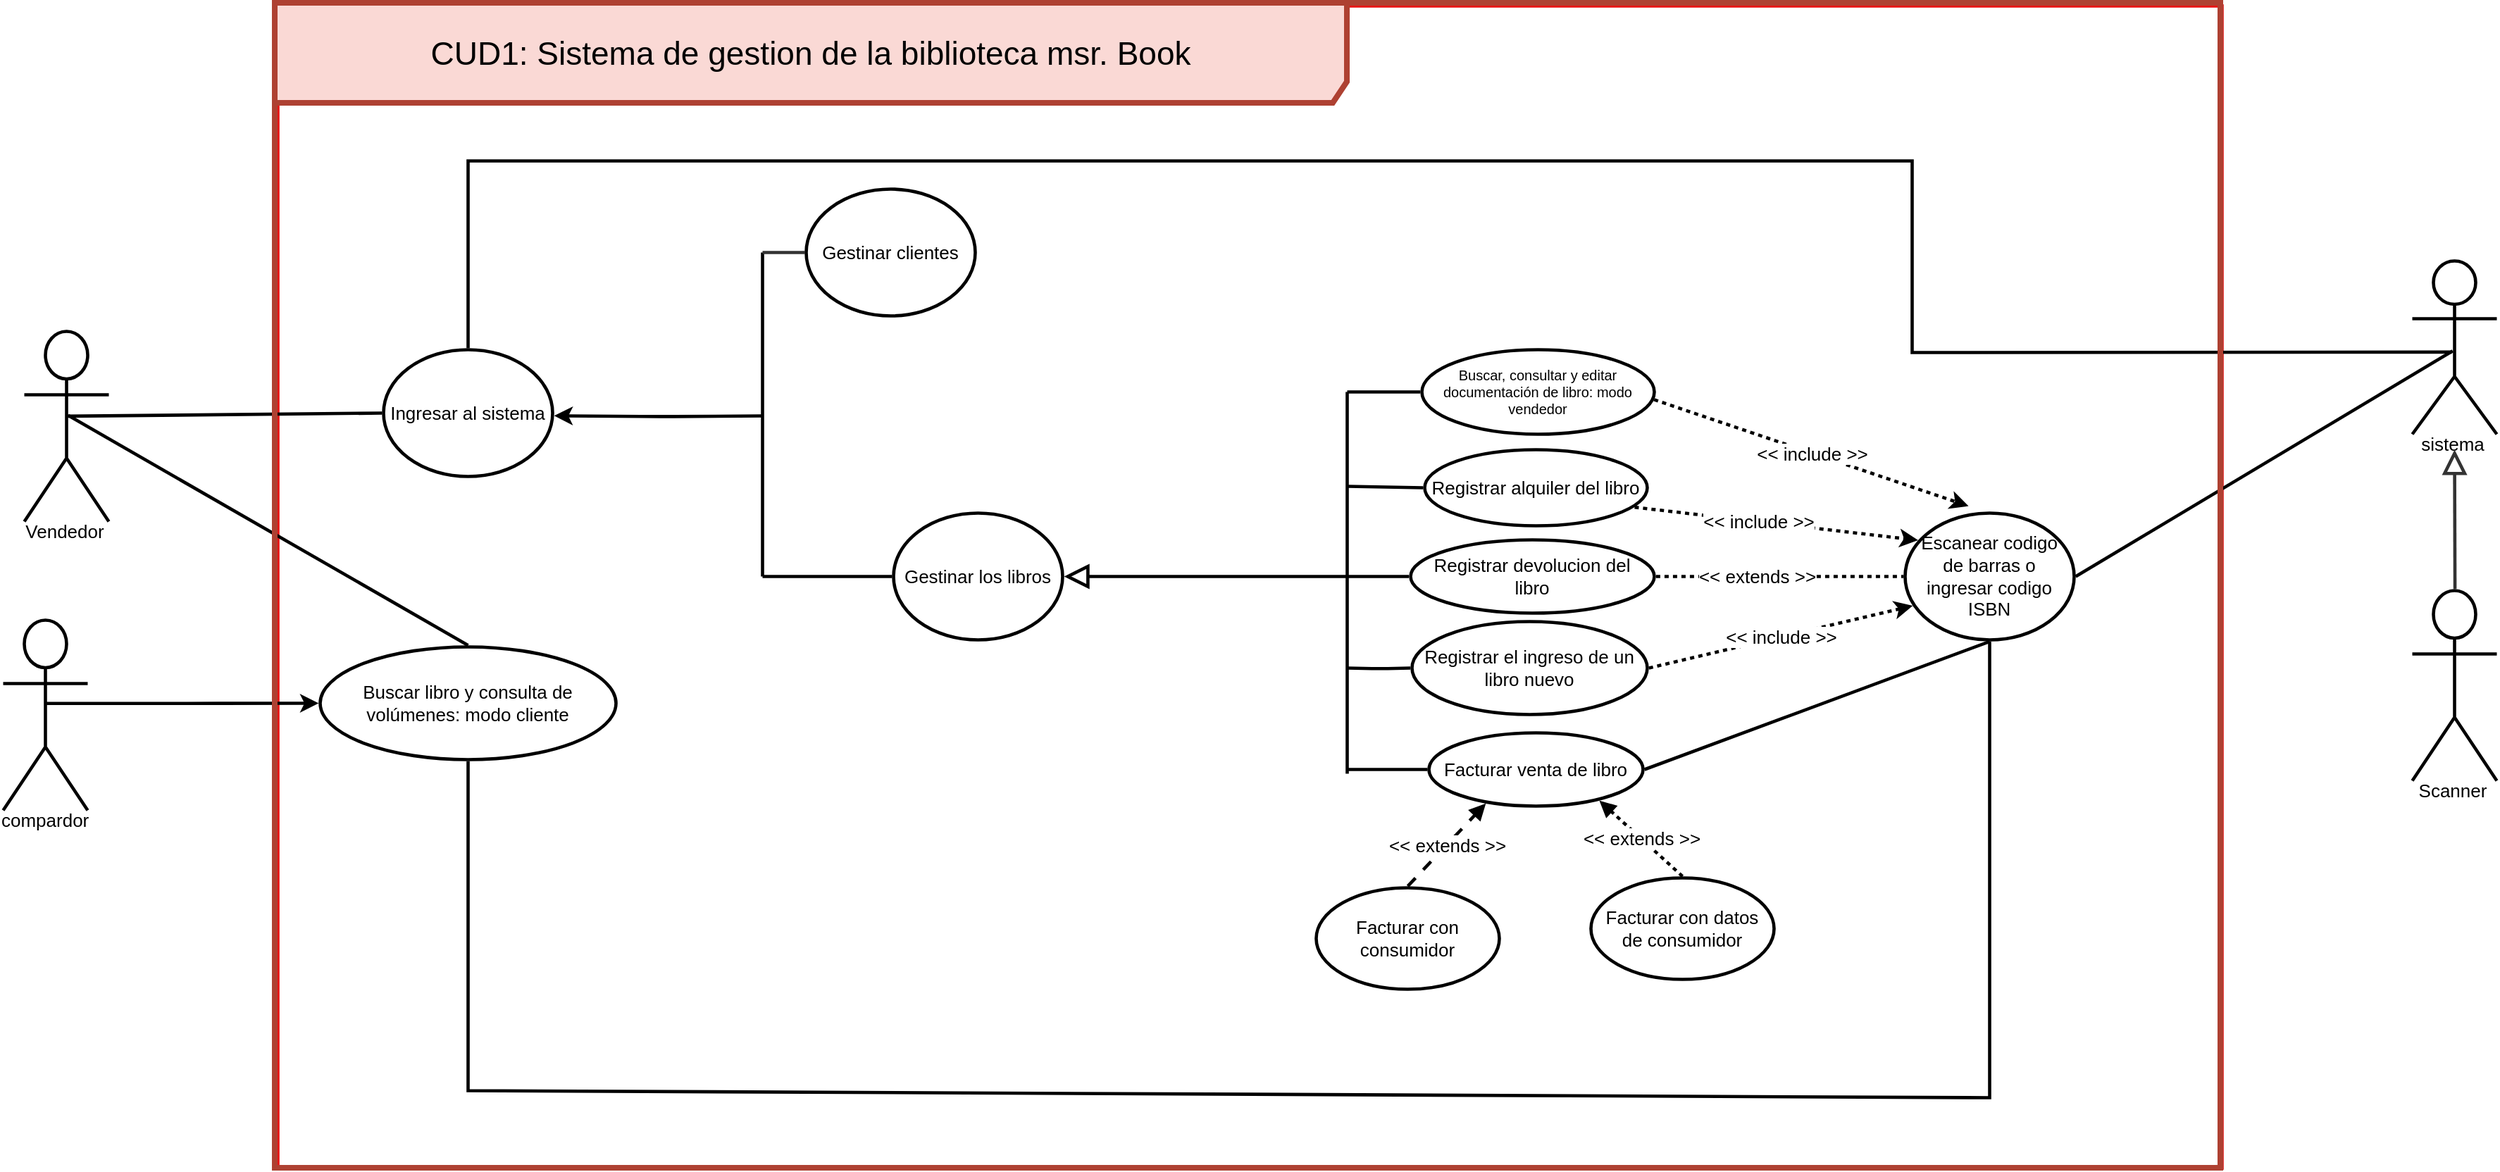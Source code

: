 <mxfile>
    <diagram id="R6-EfkbE609etsdcyDlR" name="Page-1">
        <mxGraphModel dx="1822" dy="1105" grid="0" gridSize="10" guides="1" tooltips="1" connect="1" arrows="1" fold="1" page="1" pageScale="1" pageWidth="850" pageHeight="1100" background="light-dark(#FFFFFF,#FFFFFF)" math="0" shadow="0">
            <root>
                <mxCell id="0"/>
                <mxCell id="1" parent="0"/>
                <mxCell id="2" value="" style="html=1;overflow=block;blockSpacing=1;whiteSpace=wrap;container=1;pointerEvents=0;collapsible=0;recursiveResize=0;fontSize=13;spacing=0;strokeColor=#e81313;strokeOpacity=100;fillOpacity=0;fillColor=#000000;strokeWidth=2.3;lucidId=xVevc2svLX9S;" vertex="1" parent="1">
                    <mxGeometry x="300" y="105" width="1380" height="825" as="geometry"/>
                </mxCell>
                <mxCell id="4" value="Vendedor " style="html=1;overflow=block;blockSpacing=1;shape=umlActor;labelPosition=center;verticalLabelPosition=bottom;verticalAlign=top;whiteSpace=nowrap;fontSize=13;align=center;spacing=0;strokeOpacity=100;fillOpacity=100;fillColor=none;strokeWidth=2.3;lucidId=oIXr3bTWR8yv;strokeColor=light-dark(#000000,#000000);fontColor=light-dark(#000000,#000000);" vertex="1" parent="1">
                    <mxGeometry x="120" y="336" width="60" height="135" as="geometry"/>
                </mxCell>
                <mxCell id="5" value="" style="html=1;jettySize=18;whiteSpace=wrap;fontSize=13;strokeOpacity=100;strokeWidth=2.3;rounded=0;startArrow=none;endArrow=none;exitX=0.513;exitY=0.446;exitPerimeter=0;entryX=-0.009;entryY=0.5;entryPerimeter=0;lucidId=~IXrXFqYzqX-;strokeColor=light-dark(#000000,#000000);labelBackgroundColor=light-dark(#FFFFFF,transparent);fontColor=light-dark(#000000,#000000);" edge="1" parent="1" source="4" target="6">
                    <mxGeometry width="100" height="100" relative="1" as="geometry">
                        <Array as="points"/>
                    </mxGeometry>
                </mxCell>
                <mxCell id="6" value="Ingresar al sistema " style="html=1;overflow=block;blockSpacing=1;whiteSpace=wrap;ellipse;fontSize=13;spacing=3.8;strokeOpacity=100;fillOpacity=100;fillColor=none;strokeWidth=2.3;lucidId=bJXrP_8hjBpG;strokeColor=light-dark(#000000,#000000);fontColor=light-dark(#000000,#000000);" vertex="1" parent="1">
                    <mxGeometry x="375" y="349" width="120" height="90" as="geometry"/>
                </mxCell>
                <mxCell id="7" value="Gestinar los libros " style="html=1;overflow=block;blockSpacing=1;whiteSpace=wrap;ellipse;fontSize=13;spacing=3.8;strokeOpacity=100;fillOpacity=100;fillColor=none;strokeWidth=2.3;lucidId=mJXr~tETLvj5;strokeColor=light-dark(#000000,#000000);fontColor=light-dark(#000000,#000000);" vertex="1" parent="1">
                    <mxGeometry x="737" y="465" width="120" height="90" as="geometry"/>
                </mxCell>
                <mxCell id="8" value="" style="html=1;jettySize=18;whiteSpace=wrap;fontSize=13;strokeOpacity=100;strokeWidth=2.3;rounded=1;arcSize=24;edgeStyle=orthogonalEdgeStyle;startArrow=none;entryX=1.009;entryY=0.521;entryPerimeter=0;lucidId=gLXrUshnpZkm;strokeColor=light-dark(#000000,#000000);labelBackgroundColor=light-dark(#FFFFFF,transparent);fontColor=light-dark(#000000,#000000);" edge="1" parent="1" target="6">
                    <mxGeometry width="100" height="100" relative="1" as="geometry">
                        <Array as="points"/>
                        <mxPoint x="644" y="396" as="sourcePoint"/>
                    </mxGeometry>
                </mxCell>
                <mxCell id="9" value="" style="html=1;jettySize=18;whiteSpace=wrap;fontSize=13;strokeOpacity=100;strokeWidth=2.3;rounded=1;arcSize=24;edgeStyle=orthogonalEdgeStyle;startArrow=none;endArrow=none;lucidId=vLXr.lG5ZE0v;strokeColor=light-dark(#000000,#000000);labelBackgroundColor=light-dark(#FFFFFF,transparent);fontColor=light-dark(#000000,#000000);" edge="1" parent="1">
                    <mxGeometry width="100" height="100" relative="1" as="geometry">
                        <Array as="points">
                            <mxPoint x="644" y="466"/>
                        </Array>
                        <mxPoint x="644" y="280" as="sourcePoint"/>
                        <mxPoint x="644" y="510" as="targetPoint"/>
                    </mxGeometry>
                </mxCell>
                <mxCell id="10" value="" style="html=1;jettySize=18;whiteSpace=wrap;fontSize=13;strokeOpacity=100;strokeWidth=2.3;rounded=1;arcSize=24;edgeStyle=orthogonalEdgeStyle;startArrow=none;endArrow=none;exitX=-0.009;exitY=0.5;exitPerimeter=0;lucidId=KMXrIlaHuww7;strokeColor=light-dark(#000000,#000000);labelBackgroundColor=light-dark(#FFFFFF,transparent);fontColor=light-dark(#000000,#000000);" edge="1" parent="1" source="7">
                    <mxGeometry width="100" height="100" relative="1" as="geometry">
                        <Array as="points"/>
                        <mxPoint x="644" y="510" as="targetPoint"/>
                    </mxGeometry>
                </mxCell>
                <mxCell id="11" value="" style="html=1;jettySize=18;whiteSpace=wrap;fontSize=13;strokeColor=light-dark(#333333,#000000);strokeOpacity=100;strokeWidth=2.3;rounded=1;arcSize=24;edgeStyle=orthogonalEdgeStyle;startArrow=none;endArrow=none;exitX=-0.009;exitY=0.5;exitPerimeter=0;lucidId=4MXr3ptMjf~w;" edge="1" parent="1" source="44">
                    <mxGeometry width="100" height="100" relative="1" as="geometry">
                        <Array as="points"/>
                        <mxPoint x="644" y="280" as="targetPoint"/>
                    </mxGeometry>
                </mxCell>
                <mxCell id="12" value="Registrar devolucion del libro" style="html=1;overflow=block;blockSpacing=1;whiteSpace=wrap;ellipse;fontSize=13;spacing=3.8;strokeOpacity=100;fillOpacity=100;fillColor=none;strokeWidth=2.3;lucidId=O6YrzPI9fsnK;strokeColor=light-dark(#000000,#000000);fontColor=light-dark(#000000,#000000);" vertex="1" parent="1">
                    <mxGeometry x="1104" y="484" width="173" height="52" as="geometry"/>
                </mxCell>
                <mxCell id="13" value="Facturar venta de libro" style="html=1;overflow=block;blockSpacing=1;whiteSpace=wrap;ellipse;fontSize=13;spacing=3.8;strokeOpacity=100;fillOpacity=100;fillColor=none;strokeWidth=2.3;lucidId=U5YrKndhdum1;strokeColor=light-dark(#000000,#000000);fontColor=light-dark(#000000,#000000);" vertex="1" parent="1">
                    <mxGeometry x="1117" y="621" width="152" height="52" as="geometry"/>
                </mxCell>
                <mxCell id="14" value="Registrar alquiler del libro " style="html=1;overflow=block;blockSpacing=1;whiteSpace=wrap;ellipse;fontSize=13;spacing=3.8;strokeOpacity=100;fillOpacity=100;fillColor=none;strokeWidth=2.3;lucidId=U8YrNLJ4~gtg;strokeColor=light-dark(#000000,#000000);fontColor=light-dark(#000000,#000000);" vertex="1" parent="1">
                    <mxGeometry x="1114" y="420" width="158" height="54" as="geometry"/>
                </mxCell>
                <mxCell id="15" value="Buscar libro y consulta de volúmenes: modo cliente" style="html=1;overflow=block;blockSpacing=1;whiteSpace=wrap;ellipse;fontSize=13;spacing=3.8;strokeOpacity=100;fillOpacity=100;fillColor=none;strokeWidth=2.3;lucidId=G8YrbJfAfN3q;strokeColor=light-dark(#000000,#000000);fontColor=light-dark(#000000,#000000);" vertex="1" parent="1">
                    <mxGeometry x="330" y="560" width="210" height="80" as="geometry"/>
                </mxCell>
                <mxCell id="16" value="" style="html=1;jettySize=18;whiteSpace=wrap;fontSize=13;strokeOpacity=100;strokeWidth=2.3;rounded=1;arcSize=24;edgeStyle=orthogonalEdgeStyle;startArrow=block;startFill=0;startSize=12;endArrow=none;exitX=1.009;exitY=0.5;exitPerimeter=0;lucidId=6K0r4LyFNMIm;strokeColor=light-dark(#000000,#000000);labelBackgroundColor=light-dark(#FFFFFF,transparent);fontColor=light-dark(#000000,#000000);" edge="1" parent="1" source="7">
                    <mxGeometry width="100" height="100" relative="1" as="geometry">
                        <Array as="points"/>
                        <mxPoint x="1059" y="510" as="targetPoint"/>
                    </mxGeometry>
                </mxCell>
                <mxCell id="17" value="" style="html=1;jettySize=18;whiteSpace=wrap;fontSize=13;strokeOpacity=100;strokeWidth=2.3;rounded=1;arcSize=24;edgeStyle=orthogonalEdgeStyle;startArrow=none;endArrow=none;lucidId=GL0rQ7vASsBN;strokeColor=light-dark(#000000,#000000);labelBackgroundColor=light-dark(#FFFFFF,transparent);fontColor=light-dark(#000000,#000000);" edge="1" parent="1">
                    <mxGeometry width="100" height="100" relative="1" as="geometry">
                        <Array as="points"/>
                        <mxPoint x="1059" y="650" as="sourcePoint"/>
                        <mxPoint x="1059" y="379" as="targetPoint"/>
                    </mxGeometry>
                </mxCell>
                <mxCell id="18" value="" style="html=1;jettySize=18;whiteSpace=wrap;fontSize=13;strokeOpacity=100;strokeWidth=2.3;rounded=1;arcSize=24;edgeStyle=orthogonalEdgeStyle;startArrow=none;endArrow=none;exitX=-0.007;exitY=0.5;exitPerimeter=0;lucidId=BN0rINsAk1or;strokeColor=light-dark(#000000,#000000);labelBackgroundColor=light-dark(#FFFFFF,transparent);fontColor=light-dark(#000000,#000000);" edge="1" parent="1" source="13">
                    <mxGeometry width="100" height="100" relative="1" as="geometry">
                        <Array as="points"/>
                        <mxPoint x="1059" y="647" as="targetPoint"/>
                    </mxGeometry>
                </mxCell>
                <mxCell id="19" value="" style="html=1;jettySize=18;whiteSpace=wrap;fontSize=13;strokeOpacity=100;strokeWidth=2.3;rounded=1;arcSize=24;edgeStyle=orthogonalEdgeStyle;startArrow=none;endArrow=none;exitX=-0.007;exitY=0.5;exitPerimeter=0;lucidId=jO0rF9u9ssNE;strokeColor=light-dark(#000000,#000000);labelBackgroundColor=light-dark(#FFFFFF,transparent);fontColor=light-dark(#000000,#000000);" edge="1" parent="1" source="12">
                    <mxGeometry width="100" height="100" relative="1" as="geometry">
                        <Array as="points"/>
                        <mxPoint x="1059" y="510" as="targetPoint"/>
                    </mxGeometry>
                </mxCell>
                <mxCell id="20" value="&lt;font style=&quot;color: light-dark(rgb(0, 0, 0), rgb(0, 0, 0));&quot;&gt;sistema&lt;/font&gt;" style="html=1;overflow=block;blockSpacing=1;shape=umlActor;labelPosition=center;verticalLabelPosition=bottom;verticalAlign=top;whiteSpace=nowrap;fontSize=13;align=center;spacing=0;strokeOpacity=100;fillOpacity=100;fillColor=none;strokeWidth=2.3;lucidId=yyaslwnEzkXT;strokeColor=light-dark(#000000,#000000);" vertex="1" parent="1">
                    <mxGeometry x="1815" y="286" width="60" height="123" as="geometry"/>
                </mxCell>
                <mxCell id="21" value="Scanner" style="html=1;overflow=block;blockSpacing=1;shape=umlActor;labelPosition=center;verticalLabelPosition=bottom;verticalAlign=top;whiteSpace=nowrap;fontSize=13;align=center;spacing=0;strokeOpacity=100;fillOpacity=100;fillColor=none;strokeWidth=2.3;lucidId=nBasvc_rHX9b;strokeColor=light-dark(#000000,#000000);fontColor=light-dark(#000000,#000000);" vertex="1" parent="1">
                    <mxGeometry x="1815" y="520" width="60" height="135" as="geometry"/>
                </mxCell>
                <mxCell id="22" value="" style="html=1;jettySize=18;whiteSpace=wrap;fontSize=13;strokeOpacity=100;strokeWidth=2.3;rounded=1;arcSize=24;edgeStyle=orthogonalEdgeStyle;startArrow=none;endArrow=none;entryX=-0.007;entryY=0.5;entryPerimeter=0;lucidId=HHasgsvg1ZIc;strokeColor=light-dark(#000000,#000000);labelBackgroundColor=light-dark(#FFFFFF,transparent);fontColor=light-dark(#000000,#000000);" edge="1" parent="1" target="23">
                    <mxGeometry width="100" height="100" relative="1" as="geometry">
                        <Array as="points"/>
                        <mxPoint x="1059" y="575" as="sourcePoint"/>
                    </mxGeometry>
                </mxCell>
                <mxCell id="23" value="Registrar el ingreso de un libro nuevo" style="html=1;overflow=block;blockSpacing=1;whiteSpace=wrap;ellipse;fontSize=13;spacing=3.8;strokeOpacity=100;fillOpacity=100;fillColor=none;strokeWidth=2.3;lucidId=XHashisn~-oX;strokeColor=light-dark(#000000,#000000);fontColor=light-dark(#000000,#000000);" vertex="1" parent="1">
                    <mxGeometry x="1105" y="542" width="167" height="66" as="geometry"/>
                </mxCell>
                <mxCell id="24" value="Buscar, consultar y editar documentación de libro: modo vendedor" style="html=1;overflow=block;blockSpacing=1;whiteSpace=wrap;ellipse;fontSize=10;spacing=3.8;strokeOpacity=100;fillOpacity=100;fillColor=none;strokeWidth=2.3;lucidId=1NwsNtOAfyD_;strokeColor=light-dark(#000000,#000000);fontColor=light-dark(#000000,#000000);" vertex="1" parent="1">
                    <mxGeometry x="1112" y="349" width="165" height="60" as="geometry"/>
                </mxCell>
                <mxCell id="25" value="compardor" style="html=1;overflow=block;blockSpacing=1;shape=umlActor;labelPosition=center;verticalLabelPosition=bottom;verticalAlign=top;whiteSpace=nowrap;fontSize=13;align=center;spacing=0;strokeOpacity=100;fillOpacity=100;fillColor=none;strokeWidth=2.3;lucidId=YO0r4VU3BqDC;strokeColor=light-dark(#000000,#000000);fontColor=light-dark(#000000,#000000);" vertex="1" parent="1">
                    <mxGeometry x="105" y="541" width="60" height="135" as="geometry"/>
                </mxCell>
                <mxCell id="26" value="" style="html=1;jettySize=18;whiteSpace=wrap;fontSize=13;strokeOpacity=100;strokeWidth=2.3;rounded=1;arcSize=24;edgeStyle=orthogonalEdgeStyle;startArrow=none;exitX=0.513;exitY=0.438;exitPerimeter=0;entryX=-0.005;entryY=0.5;entryPerimeter=0;lucidId=4basG7ldYlMO;strokeColor=light-dark(#000000,#000000);labelBackgroundColor=light-dark(#FFFFFF,transparent);fontColor=light-dark(#000000,#000000);" edge="1" parent="1" source="25" target="15">
                    <mxGeometry width="100" height="100" relative="1" as="geometry">
                        <Array as="points"/>
                    </mxGeometry>
                </mxCell>
                <mxCell id="27" value="" style="html=1;jettySize=18;whiteSpace=wrap;fontSize=13;strokeOpacity=100;strokeWidth=2.3;rounded=0;startArrow=none;endArrow=none;exitX=-0.007;exitY=0.5;exitPerimeter=0;lucidId=.QwsrFLfjFW5;strokeColor=light-dark(#000000,#000000);labelBackgroundColor=light-dark(#FFFFFF,transparent);fontColor=light-dark(#000000,#000000);" edge="1" parent="1" source="24">
                    <mxGeometry width="100" height="100" relative="1" as="geometry">
                        <Array as="points"/>
                        <mxPoint x="1059" y="379" as="targetPoint"/>
                    </mxGeometry>
                </mxCell>
                <mxCell id="28" value="" style="html=1;jettySize=18;whiteSpace=wrap;fontSize=13;strokeOpacity=100;strokeWidth=2.3;rounded=0;startArrow=none;endArrow=none;exitX=-0.007;exitY=0.5;exitPerimeter=0;lucidId=bRws1zbU_QAE;strokeColor=light-dark(#000000,#000000);labelBackgroundColor=light-dark(#FFFFFF,transparent);fontColor=light-dark(#000000,#000000);" edge="1" parent="1" source="14">
                    <mxGeometry width="100" height="100" relative="1" as="geometry">
                        <Array as="points"/>
                        <mxPoint x="1059" y="446" as="targetPoint"/>
                    </mxGeometry>
                </mxCell>
                <mxCell id="29" value="" style="html=1;jettySize=18;whiteSpace=wrap;fontSize=13;strokeOpacity=100;dashed=1;fixDash=1;strokeWidth=2.3;rounded=0;startArrow=none;exitX=0.943;exitY=0.756;exitPerimeter=0;entryX=0.077;entryY=0.214;entryPerimeter=0;lucidId=EZws5aemi_nT;strokeColor=light-dark(#000000,#000000);labelBackgroundColor=light-dark(#FFFFFF,transparent);fontColor=light-dark(#000000,#000000);" edge="1" parent="1" source="14" target="39">
                    <mxGeometry width="100" height="100" relative="1" as="geometry">
                        <Array as="points"/>
                    </mxGeometry>
                </mxCell>
                <mxCell id="30" value="&amp;lt;&amp;lt; include &amp;gt;&amp;gt;" style="text;html=1;resizable=0;labelBackgroundColor=light-dark(#FFFFFF,transparent);align=center;verticalAlign=middle;fontSize=13;fontColor=light-dark(#000000,#000000);" vertex="1" parent="29">
                    <mxGeometry x="-0.133" relative="1" as="geometry"/>
                </mxCell>
                <mxCell id="31" value="" style="html=1;jettySize=18;whiteSpace=wrap;fontSize=13;strokeOpacity=100;dashed=1;fixDash=1;strokeWidth=2.3;rounded=0;startArrow=none;exitX=0.999;exitY=0.591;exitPerimeter=0;lucidId=DZwspcOxrB_1;strokeColor=light-dark(#000000,#000000);labelBackgroundColor=light-dark(#FFFFFF,transparent);fontColor=light-dark(#000000,#000000);" edge="1" parent="1" source="24">
                    <mxGeometry width="100" height="100" relative="1" as="geometry">
                        <Array as="points"/>
                        <mxPoint x="1500" y="460" as="targetPoint"/>
                    </mxGeometry>
                </mxCell>
                <mxCell id="32" value="&amp;lt;&amp;lt; include &amp;gt;&amp;gt;" style="text;html=1;resizable=0;labelBackgroundColor=light-dark(#FFFFFF,transparent);align=center;verticalAlign=middle;fontSize=13;fontColor=light-dark(#000000,#000000);" vertex="1" parent="31">
                    <mxGeometry relative="1" as="geometry"/>
                </mxCell>
                <mxCell id="33" value="Facturar con consumidor " style="html=1;overflow=block;blockSpacing=1;whiteSpace=wrap;ellipse;fontSize=13;spacing=3.8;strokeOpacity=100;fillOpacity=100;fillColor=none;strokeWidth=2.3;lucidId=1PashBt~V2PM;strokeColor=light-dark(#000000,#000000);fontColor=light-dark(#000000,#000000);" vertex="1" parent="1">
                    <mxGeometry x="1037" y="731" width="130" height="72" as="geometry"/>
                </mxCell>
                <mxCell id="34" value="" style="html=1;jettySize=18;whiteSpace=wrap;fontSize=13;strokeOpacity=100;dashed=1;fixDash=1;dashPattern=8 8;strokeWidth=2.3;rounded=0;startArrow=none;endArrow=block;endFill=1;exitX=0.5;exitY=-0.016;exitPerimeter=0;entryX=0.266;entryY=0.963;entryPerimeter=0;lucidId=iQasidGdORtl;strokeColor=light-dark(#000000,#000000);labelBackgroundColor=light-dark(#FFFFFF,transparent);fontColor=light-dark(#000000,#000000);" edge="1" parent="1" source="33" target="13">
                    <mxGeometry width="100" height="100" relative="1" as="geometry">
                        <Array as="points"/>
                    </mxGeometry>
                </mxCell>
                <mxCell id="35" value="&amp;lt;&amp;lt; extends &amp;gt;&amp;gt;" style="text;html=1;resizable=0;labelBackgroundColor=light-dark(#FFFFFF,transparent);align=center;verticalAlign=middle;fontSize=13;fontColor=light-dark(#000000,#000000);" vertex="1" parent="34">
                    <mxGeometry relative="1" as="geometry"/>
                </mxCell>
                <mxCell id="36" value="Facturar  con datos de consumidor" style="html=1;overflow=block;blockSpacing=1;whiteSpace=wrap;ellipse;fontSize=13;spacing=3.8;strokeOpacity=100;fillOpacity=100;fillColor=none;strokeWidth=2.3;lucidId=XSasqAY3qUGY;strokeColor=light-dark(#000000,#000000);fontColor=light-dark(#000000,#000000);" vertex="1" parent="1">
                    <mxGeometry x="1232" y="724" width="130" height="72" as="geometry"/>
                </mxCell>
                <mxCell id="37" value="" style="html=1;jettySize=18;whiteSpace=wrap;fontSize=13;strokeOpacity=100;dashed=1;fixDash=1;strokeWidth=2.3;rounded=0;startArrow=none;endArrow=block;endFill=1;exitX=0.5;exitY=-0.016;exitPerimeter=0;entryX=0.796;entryY=0.925;entryPerimeter=0;lucidId=cTasbbp6tT2n;strokeColor=light-dark(#000000,#000000);labelBackgroundColor=light-dark(#FFFFFF,transparent);fontColor=light-dark(#000000,#000000);" edge="1" parent="1" source="36" target="13">
                    <mxGeometry width="100" height="100" relative="1" as="geometry">
                        <Array as="points"/>
                    </mxGeometry>
                </mxCell>
                <mxCell id="38" value="&amp;lt;&amp;lt; extends &amp;gt;&amp;gt;" style="text;html=1;resizable=0;labelBackgroundColor=light-dark(#FFFFFF,transparent);align=center;verticalAlign=middle;fontSize=13;fontColor=light-dark(#000000,#000000);" vertex="1" parent="37">
                    <mxGeometry relative="1" as="geometry"/>
                </mxCell>
                <mxCell id="39" value="Escanear codigo de barras o ingresar codigo ISBN" style="html=1;overflow=block;blockSpacing=1;whiteSpace=wrap;ellipse;fontSize=13;spacing=3.8;strokeOpacity=100;fillOpacity=100;fillColor=none;strokeWidth=2.3;lucidId=V1asy1ytXCpG;strokeColor=light-dark(#000000,#000000);fontColor=light-dark(#000000,#000000);" vertex="1" parent="1">
                    <mxGeometry x="1455" y="465" width="120" height="90" as="geometry"/>
                </mxCell>
                <mxCell id="40" value="" style="html=1;jettySize=18;whiteSpace=wrap;fontSize=13;strokeOpacity=100;strokeWidth=2.3;rounded=0;startArrow=none;endArrow=none;exitX=0.5;exitY=-0.014;exitPerimeter=0;entryX=0.519;entryY=0.442;entryPerimeter=0;lucidId=zNws1YXgfsPW;strokeColor=light-dark(#000000,#000000);labelBackgroundColor=light-dark(#FFFFFF,transparent);fontColor=light-dark(#000000,#000000);" edge="1" parent="1" source="15" target="4">
                    <mxGeometry width="100" height="100" relative="1" as="geometry">
                        <Array as="points"/>
                    </mxGeometry>
                </mxCell>
                <mxCell id="41" value="" style="html=1;jettySize=18;whiteSpace=wrap;fontSize=13;strokeOpacity=100;dashed=1;fixDash=1;strokeWidth=2.3;rounded=0;startArrow=none;exitX=1.007;exitY=0.5;exitPerimeter=0;entryX=0.045;entryY=0.731;entryPerimeter=0;lucidId=MZwseBZj4PpD;strokeColor=light-dark(#000000,#000000);labelBackgroundColor=light-dark(#FFFFFF,transparent);fontColor=light-dark(#000000,#000000);" edge="1" parent="1" source="23" target="39">
                    <mxGeometry width="100" height="100" relative="1" as="geometry">
                        <Array as="points"/>
                    </mxGeometry>
                </mxCell>
                <mxCell id="42" value="&amp;lt;&amp;lt; include &amp;gt;&amp;gt;" style="text;html=1;resizable=0;labelBackgroundColor=light-dark(#FFFFFF,transparent);align=center;verticalAlign=middle;fontSize=13;fontColor=light-dark(#000000,#000000);" vertex="1" parent="41">
                    <mxGeometry relative="1" as="geometry"/>
                </mxCell>
                <mxCell id="43" value="" style="html=1;jettySize=18;whiteSpace=wrap;fontSize=13;strokeOpacity=100;strokeWidth=2.3;rounded=0;startArrow=none;endArrow=none;exitX=1.007;exitY=0.5;exitPerimeter=0;entryX=0.5;entryY=1.013;entryPerimeter=0;lucidId=YZws-I7peeWS;strokeColor=light-dark(#000000,#000000);labelBackgroundColor=light-dark(#FFFFFF,transparent);fontColor=light-dark(#000000,#000000);" edge="1" parent="1" source="13" target="39">
                    <mxGeometry width="100" height="100" relative="1" as="geometry">
                        <Array as="points"/>
                    </mxGeometry>
                </mxCell>
                <mxCell id="44" value="Gestinar clientes " style="html=1;overflow=block;blockSpacing=1;whiteSpace=wrap;ellipse;fontSize=13;spacing=3.8;strokeOpacity=100;fillOpacity=100;fillColor=none;strokeWidth=2.3;lucidId=5JXrqo1UMTVE;strokeColor=light-dark(#000000,#000000);fontColor=light-dark(#000000,#000000);" vertex="1" parent="1">
                    <mxGeometry x="675" y="235" width="120" height="90" as="geometry"/>
                </mxCell>
                <mxCell id="46" value="" style="html=1;jettySize=18;whiteSpace=wrap;fontSize=13;strokeColor=light-dark(#333333,#000000);strokeOpacity=100;strokeWidth=2.3;rounded=0;startArrow=none;endArrow=block;endFill=0;endSize=12;exitX=0.505;exitY=-0.008;exitPerimeter=0;lucidId=F9wsg7Pv3DKP;fontColor=light-dark(#000000,#000000);" edge="1" parent="1" source="21">
                    <mxGeometry width="100" height="100" relative="1" as="geometry">
                        <Array as="points"/>
                        <mxPoint x="1845" y="420" as="targetPoint"/>
                    </mxGeometry>
                </mxCell>
                <mxCell id="47" value="" style="html=1;jettySize=18;whiteSpace=wrap;fontSize=13;strokeOpacity=100;dashed=1;fixDash=1;strokeWidth=2.3;rounded=0;endArrow=none;exitX=1.007;exitY=0.5;exitPerimeter=0;entryX=-0.009;entryY=0.5;entryPerimeter=0;lucidId=DH4tYcw.Grt7;strokeColor=light-dark(#000000,#000000);labelBackgroundColor=light-dark(#FFFFFF,transparent);fontColor=light-dark(#000000,#000000);" edge="1" parent="1" source="12" target="39">
                    <mxGeometry width="100" height="100" relative="1" as="geometry">
                        <Array as="points"/>
                    </mxGeometry>
                </mxCell>
                <mxCell id="48" value="&amp;lt;&amp;lt; extends &amp;gt;&amp;gt;" style="text;html=1;resizable=0;labelBackgroundColor=light-dark(#FFFFFF,transparent);align=center;verticalAlign=middle;fontSize=13;fontColor=light-dark(#000000,#000000);" vertex="1" parent="47">
                    <mxGeometry x="-0.179" relative="1" as="geometry"/>
                </mxCell>
                <mxCell id="49" value="" style="html=1;jettySize=18;whiteSpace=wrap;fontSize=13;strokeOpacity=100;strokeWidth=2.3;rounded=0;startArrow=none;endArrow=none;exitX=1.009;exitY=0.5;exitPerimeter=0;entryX=0.478;entryY=0.519;entryPerimeter=0;lucidId=AM4tA7_G4nCi;strokeColor=light-dark(#000000,#000000);labelBackgroundColor=light-dark(#FFFFFF,transparent);fontColor=light-dark(#000000,#000000);" edge="1" parent="1" source="39" target="20">
                    <mxGeometry width="100" height="100" relative="1" as="geometry">
                        <Array as="points"/>
                    </mxGeometry>
                </mxCell>
                <mxCell id="50" value="" style="html=1;jettySize=18;whiteSpace=wrap;fontSize=13;strokeOpacity=100;strokeWidth=2.3;rounded=0;startArrow=none;endArrow=none;exitX=0.5;exitY=-0.013;exitPerimeter=0;entryX=0.468;entryY=0.526;entryPerimeter=0;lucidId=LM4thJ3m6zZ_;strokeColor=light-dark(#000000,#000000);labelBackgroundColor=light-dark(#FFFFFF,transparent);fontColor=light-dark(#000000,#000000);" edge="1" parent="1" source="6" target="20">
                    <mxGeometry width="100" height="100" relative="1" as="geometry">
                        <Array as="points">
                            <mxPoint x="435" y="215"/>
                            <mxPoint x="1460" y="215"/>
                            <mxPoint x="1460" y="351"/>
                        </Array>
                    </mxGeometry>
                </mxCell>
                <mxCell id="51" value="" style="html=1;jettySize=18;whiteSpace=wrap;fontSize=13;strokeOpacity=100;strokeWidth=2.3;rounded=0;startArrow=none;endArrow=none;exitX=0.5;exitY=1.014;exitPerimeter=0;entryX=0.5;entryY=1.013;entryPerimeter=0;lucidId=gTevyQU5BwPr;strokeColor=light-dark(#000000,#000000);labelBackgroundColor=light-dark(#FFFFFF,transparent);fontColor=light-dark(#000000,#000000);" edge="1" parent="1" source="15" target="39">
                    <mxGeometry width="100" height="100" relative="1" as="geometry">
                        <Array as="points">
                            <mxPoint x="435" y="875"/>
                            <mxPoint x="1515" y="880"/>
                        </Array>
                    </mxGeometry>
                </mxCell>
                <mxCell id="55" value="&lt;span style=&quot;font-size: 23px;&quot;&gt;&lt;font style=&quot;color: light-dark(rgb(0, 0, 0), rgb(0, 0, 0));&quot;&gt;CUD1: Sistema de gestion de la biblioteca msr. Book&lt;/font&gt;&lt;/span&gt;" style="shape=umlFrame;whiteSpace=wrap;html=1;pointerEvents=0;fillColor=light-dark(#FAD9D5,#CC99FF);strokeColor=light-dark(#AE4132,#660066);strokeWidth=4;width=761;height=71;" vertex="1" parent="1">
                    <mxGeometry x="298" y="103" width="1381" height="827" as="geometry"/>
                </mxCell>
            </root>
        </mxGraphModel>
    </diagram>
</mxfile>